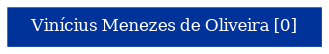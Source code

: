 strict graph grafo2 {
	graph [bb="0,0,150,18", id=grafo2, overlap=False];
	node [label="\N", fontsize=8, shape=rectangle, style=filled];
	0 [label="Vinícius Menezes de Oliveira [0]", URL="http://lattes.cnpq.br/9262132256691648", color="#003399", fontcolor="#FFFFFF", height="0.25", pos="75,9", width="2.0833"];
}
